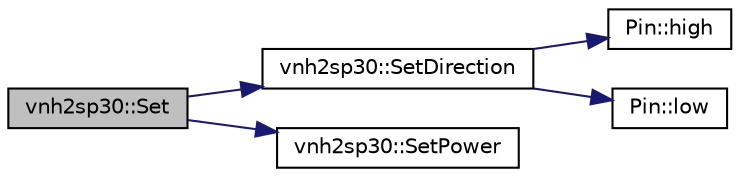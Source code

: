 digraph "vnh2sp30::Set"
{
  edge [fontname="Helvetica",fontsize="10",labelfontname="Helvetica",labelfontsize="10"];
  node [fontname="Helvetica",fontsize="10",shape=record];
  rankdir="LR";
  Node1 [label="vnh2sp30::Set",height=0.2,width=0.4,color="black", fillcolor="grey75", style="filled" fontcolor="black"];
  Node1 -> Node2 [color="midnightblue",fontsize="10",style="solid",fontname="Helvetica"];
  Node2 [label="vnh2sp30::SetDirection",height=0.2,width=0.4,color="black", fillcolor="white", style="filled",URL="$classvnh2sp30.html#a3459923890f6a7142c092ae973d5793a",tooltip="The direction to rotate the motor."];
  Node2 -> Node3 [color="midnightblue",fontsize="10",style="solid",fontname="Helvetica"];
  Node3 [label="Pin::high",height=0.2,width=0.4,color="black", fillcolor="white", style="filled",URL="$classPin.html#a2a37644e45fdd91d099a969db68630fd",tooltip="Set pin to output high."];
  Node2 -> Node4 [color="midnightblue",fontsize="10",style="solid",fontname="Helvetica"];
  Node4 [label="Pin::low",height=0.2,width=0.4,color="black", fillcolor="white", style="filled",URL="$classPin.html#a2b3a5a1a6bf26e9f1a65314bda73045a",tooltip="Set pin to output low."];
  Node1 -> Node5 [color="midnightblue",fontsize="10",style="solid",fontname="Helvetica"];
  Node5 [label="vnh2sp30::SetPower",height=0.2,width=0.4,color="black", fillcolor="white", style="filled",URL="$classvnh2sp30.html#a24c9e77f18d8040829769fe3da78af9e",tooltip="Set the power delivered to the motor."];
}
